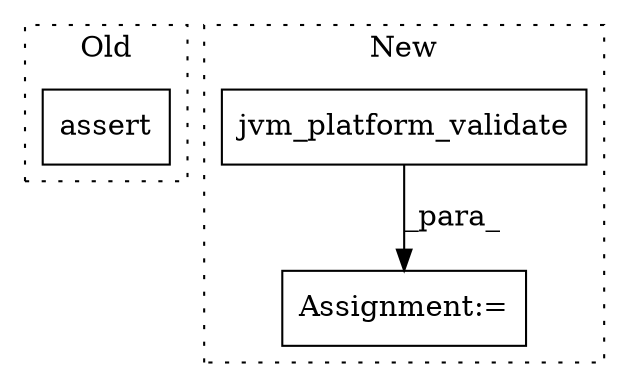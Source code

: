 digraph G {
subgraph cluster0 {
1 [label="assert" a="32" s="3432,3489" l="15,1" shape="box"];
label = "Old";
style="dotted";
}
subgraph cluster1 {
2 [label="jvm_platform_validate" a="32" s="3882,3915" l="22,1" shape="box"];
3 [label="Assignment:=" a="7" s="3873" l="1" shape="box"];
label = "New";
style="dotted";
}
2 -> 3 [label="_para_"];
}